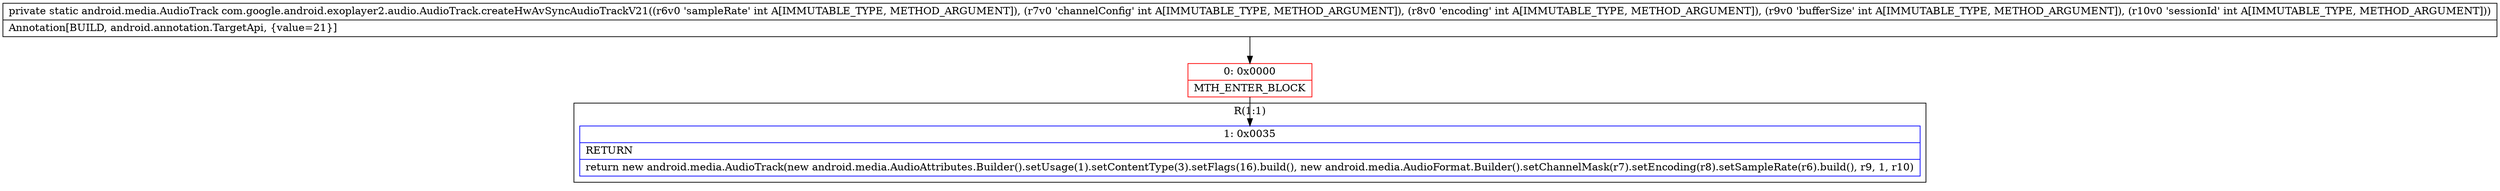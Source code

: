 digraph "CFG forcom.google.android.exoplayer2.audio.AudioTrack.createHwAvSyncAudioTrackV21(IIIII)Landroid\/media\/AudioTrack;" {
subgraph cluster_Region_328158310 {
label = "R(1:1)";
node [shape=record,color=blue];
Node_1 [shape=record,label="{1\:\ 0x0035|RETURN\l|return new android.media.AudioTrack(new android.media.AudioAttributes.Builder().setUsage(1).setContentType(3).setFlags(16).build(), new android.media.AudioFormat.Builder().setChannelMask(r7).setEncoding(r8).setSampleRate(r6).build(), r9, 1, r10)\l}"];
}
Node_0 [shape=record,color=red,label="{0\:\ 0x0000|MTH_ENTER_BLOCK\l}"];
MethodNode[shape=record,label="{private static android.media.AudioTrack com.google.android.exoplayer2.audio.AudioTrack.createHwAvSyncAudioTrackV21((r6v0 'sampleRate' int A[IMMUTABLE_TYPE, METHOD_ARGUMENT]), (r7v0 'channelConfig' int A[IMMUTABLE_TYPE, METHOD_ARGUMENT]), (r8v0 'encoding' int A[IMMUTABLE_TYPE, METHOD_ARGUMENT]), (r9v0 'bufferSize' int A[IMMUTABLE_TYPE, METHOD_ARGUMENT]), (r10v0 'sessionId' int A[IMMUTABLE_TYPE, METHOD_ARGUMENT]))  | Annotation[BUILD, android.annotation.TargetApi, \{value=21\}]\l}"];
MethodNode -> Node_0;
Node_0 -> Node_1;
}

